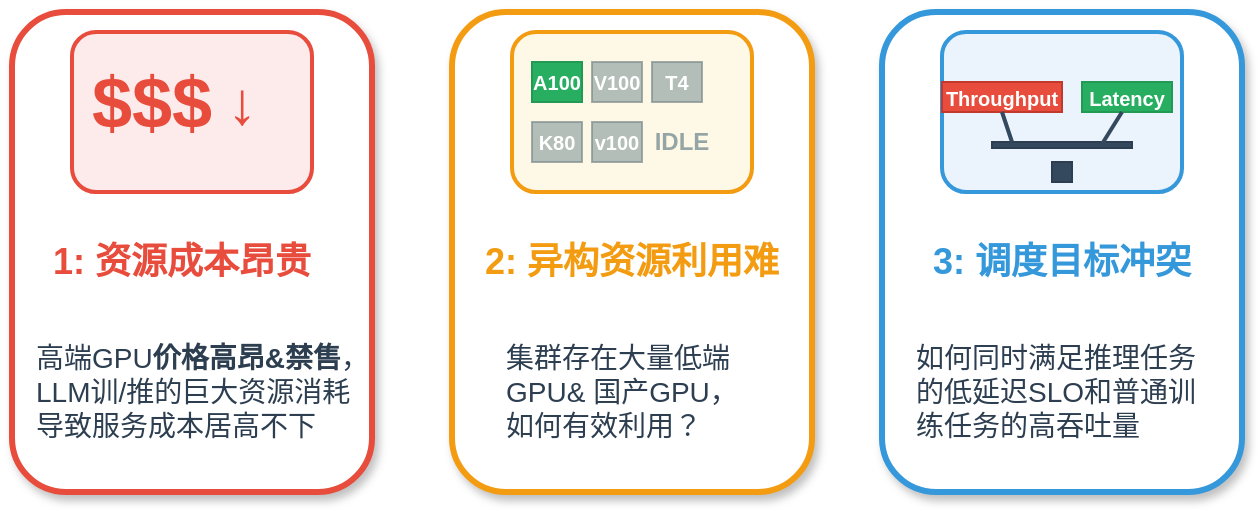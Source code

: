 <mxfile version="27.1.4">
  <diagram name="AI Scheduling Challenges" id="challenges">
    <mxGraphModel dx="1303" dy="1081" grid="1" gridSize="10" guides="1" tooltips="1" connect="1" arrows="1" fold="1" page="1" pageScale="1" pageWidth="1400" pageHeight="800" math="0" shadow="0">
      <root>
        <mxCell id="0" />
        <mxCell id="1" parent="0" />
        <mxCell id="problem1_bg" value="" style="rounded=1;whiteSpace=wrap;html=1;fillColor=#ffffff;strokeColor=#e74c3c;strokeWidth=3;shadow=1;" parent="1" vertex="1">
          <mxGeometry x="170" y="160" width="180" height="240" as="geometry" />
        </mxCell>
        <mxCell id="icon1_bg" value="" style="rounded=1;whiteSpace=wrap;html=1;fillColor=#fdebeb;strokeColor=#e74c3c;strokeWidth=2;" parent="1" vertex="1">
          <mxGeometry x="200" y="170" width="120" height="80" as="geometry" />
        </mxCell>
        <mxCell id="money_icon" value="$$$" style="text;html=1;strokeColor=none;fillColor=none;align=center;verticalAlign=middle;whiteSpace=wrap;rounded=0;fontSize=36;fontStyle=1;fontColor=#e74c3c;" parent="1" vertex="1">
          <mxGeometry x="220" y="185" width="40" height="40" as="geometry" />
        </mxCell>
        <mxCell id="down_arrow" value="↓" style="text;html=1;strokeColor=none;fillColor=none;align=center;verticalAlign=middle;whiteSpace=wrap;rounded=0;fontSize=30;fontColor=#e74c3c;fontStyle=1;" parent="1" vertex="1">
          <mxGeometry x="270" y="190" width="30" height="30" as="geometry" />
        </mxCell>
        <mxCell id="problem1_title" value="1: 资源成本昂贵" style="text;html=1;strokeColor=none;fillColor=none;align=center;verticalAlign=middle;whiteSpace=wrap;rounded=0;fontSize=18;fontStyle=1;fontColor=#e74c3c;" parent="1" vertex="1">
          <mxGeometry x="170" y="270" width="170" height="30" as="geometry" />
        </mxCell>
        <mxCell id="problem1_desc" value="高端GPU&lt;b&gt;价格高昂&amp;amp;禁售&lt;/b&gt;，LLM训/推的巨大资源消耗导致服务成本居高不下" style="text;html=1;strokeColor=none;fillColor=none;align=left;verticalAlign=middle;whiteSpace=wrap;rounded=0;fontSize=14;fontColor=#2c3e50;spacingLeft=10;spacingRight=10;" parent="1" vertex="1">
          <mxGeometry x="170" y="300" width="190" height="100" as="geometry" />
        </mxCell>
        <mxCell id="problem2_bg" value="" style="rounded=1;whiteSpace=wrap;html=1;fillColor=#ffffff;strokeColor=#f39c12;strokeWidth=3;shadow=1;" parent="1" vertex="1">
          <mxGeometry x="390" y="160" width="180" height="240" as="geometry" />
        </mxCell>
        <mxCell id="icon2_bg" value="" style="rounded=1;whiteSpace=wrap;html=1;fillColor=#fef9e7;strokeColor=#f39c12;strokeWidth=2;" parent="1" vertex="1">
          <mxGeometry x="420" y="170" width="120" height="80" as="geometry" />
        </mxCell>
        <mxCell id="gpu1" value="A100" style="rounded=0;whiteSpace=wrap;html=1;fillColor=#27ae60;strokeColor=#229954;fontSize=10;fontStyle=1;fontColor=#ffffff;" parent="1" vertex="1">
          <mxGeometry x="430" y="185" width="25" height="20" as="geometry" />
        </mxCell>
        <mxCell id="gpu2" value="V100" style="rounded=0;whiteSpace=wrap;html=1;fillColor=#95a5a6;strokeColor=#7f8c8d;fontSize=10;fontStyle=1;fontColor=#ffffff;opacity=70;" parent="1" vertex="1">
          <mxGeometry x="460" y="185" width="25" height="20" as="geometry" />
        </mxCell>
        <mxCell id="gpu3" value="T4" style="rounded=0;whiteSpace=wrap;html=1;fillColor=#95a5a6;strokeColor=#7f8c8d;fontSize=10;fontStyle=1;fontColor=#ffffff;opacity=70;" parent="1" vertex="1">
          <mxGeometry x="490" y="185" width="25" height="20" as="geometry" />
        </mxCell>
        <mxCell id="gpu4" value="K80" style="rounded=0;whiteSpace=wrap;html=1;fillColor=#95a5a6;strokeColor=#7f8c8d;fontSize=10;fontStyle=1;fontColor=#ffffff;opacity=70;" parent="1" vertex="1">
          <mxGeometry x="430" y="215" width="25" height="20" as="geometry" />
        </mxCell>
        <mxCell id="gpu5" value="v100" style="rounded=0;whiteSpace=wrap;html=1;fillColor=#95a5a6;strokeColor=#7f8c8d;fontSize=10;fontStyle=1;fontColor=#ffffff;opacity=70;" parent="1" vertex="1">
          <mxGeometry x="460" y="215" width="25" height="20" as="geometry" />
        </mxCell>
        <mxCell id="idle_label" value="IDLE" style="text;html=1;strokeColor=none;fillColor=none;align=center;verticalAlign=middle;whiteSpace=wrap;rounded=0;fontSize=12;fontColor=#95a5a6;fontStyle=1;" parent="1" vertex="1">
          <mxGeometry x="490" y="215" width="30" height="20" as="geometry" />
        </mxCell>
        <mxCell id="problem2_title" value="2: 异构资源利用难" style="text;html=1;strokeColor=none;fillColor=none;align=center;verticalAlign=middle;whiteSpace=wrap;rounded=0;fontSize=18;fontStyle=1;fontColor=#f39c12;" parent="1" vertex="1">
          <mxGeometry x="390" y="270" width="180" height="30" as="geometry" />
        </mxCell>
        <mxCell id="problem2_desc" value="集群存在大量低端GPU&amp;amp; 国产GPU，如何有效利用？" style="text;html=1;strokeColor=none;fillColor=none;align=left;verticalAlign=middle;whiteSpace=wrap;rounded=0;fontSize=14;fontColor=#2c3e50;spacingLeft=10;spacingRight=10;" parent="1" vertex="1">
          <mxGeometry x="405" y="310" width="150" height="80" as="geometry" />
        </mxCell>
        <mxCell id="problem3_bg" value="" style="rounded=1;whiteSpace=wrap;html=1;fillColor=#ffffff;strokeColor=#3498db;strokeWidth=3;shadow=1;" parent="1" vertex="1">
          <mxGeometry x="605" y="160" width="180" height="240" as="geometry" />
        </mxCell>
        <mxCell id="icon3_bg" value="" style="rounded=1;whiteSpace=wrap;html=1;fillColor=#ebf3fd;strokeColor=#3498db;strokeWidth=2;" parent="1" vertex="1">
          <mxGeometry x="635" y="170" width="120" height="80" as="geometry" />
        </mxCell>
        <mxCell id="scale_base" value="" style="rounded=0;whiteSpace=wrap;html=1;fillColor=#34495e;strokeColor=#2c3e50;" parent="1" vertex="1">
          <mxGeometry x="690" y="235" width="10" height="10" as="geometry" />
        </mxCell>
        <mxCell id="scale_beam" value="" style="rounded=0;whiteSpace=wrap;html=1;fillColor=#34495e;strokeColor=#2c3e50;" parent="1" vertex="1">
          <mxGeometry x="660" y="225" width="70" height="3" as="geometry" />
        </mxCell>
        <mxCell id="throughput" value="Throughput" style="rounded=0;whiteSpace=wrap;html=1;fillColor=#e74c3c;strokeColor=#c0392b;fontSize=10;fontStyle=1;fontColor=#ffffff;" parent="1" vertex="1">
          <mxGeometry x="635" y="195" width="60" height="15" as="geometry" />
        </mxCell>
        <mxCell id="latency" value="Latency" style="rounded=0;whiteSpace=wrap;html=1;fillColor=#27ae60;strokeColor=#229954;fontSize=10;fontStyle=1;fontColor=#ffffff;" parent="1" vertex="1">
          <mxGeometry x="705" y="195" width="45" height="15" as="geometry" />
        </mxCell>
        <mxCell id="scale_left" value="" style="endArrow=none;html=1;rounded=0;strokeWidth=2;strokeColor=#34495e;exitX=0.5;exitY=1;exitDx=0;exitDy=0;" parent="1" edge="1" source="throughput">
          <mxGeometry width="50" height="50" relative="1" as="geometry">
            <mxPoint x="675" y="226" as="sourcePoint" />
            <mxPoint x="670" y="225" as="targetPoint" />
          </mxGeometry>
        </mxCell>
        <mxCell id="scale_right" value="" style="endArrow=none;html=1;rounded=0;strokeWidth=2;strokeColor=#34495e;" parent="1" edge="1">
          <mxGeometry width="50" height="50" relative="1" as="geometry">
            <mxPoint x="715" y="226" as="sourcePoint" />
            <mxPoint x="725" y="210" as="targetPoint" />
          </mxGeometry>
        </mxCell>
        <mxCell id="problem3_title" value="3: 调度目标冲突" style="text;html=1;strokeColor=none;fillColor=none;align=center;verticalAlign=middle;whiteSpace=wrap;rounded=0;fontSize=18;fontStyle=1;fontColor=#3498db;" parent="1" vertex="1">
          <mxGeometry x="610" y="270" width="170" height="30" as="geometry" />
        </mxCell>
        <mxCell id="problem3_desc" value="如何同时满足推理任务的低延迟SLO和普通训练任务的高吞吐量" style="text;html=1;strokeColor=none;fillColor=none;align=left;verticalAlign=middle;whiteSpace=wrap;rounded=0;fontSize=14;fontColor=#2c3e50;spacingLeft=10;spacingRight=10;" parent="1" vertex="1">
          <mxGeometry x="610" y="300" width="170" height="100" as="geometry" />
        </mxCell>
      </root>
    </mxGraphModel>
  </diagram>
</mxfile>
